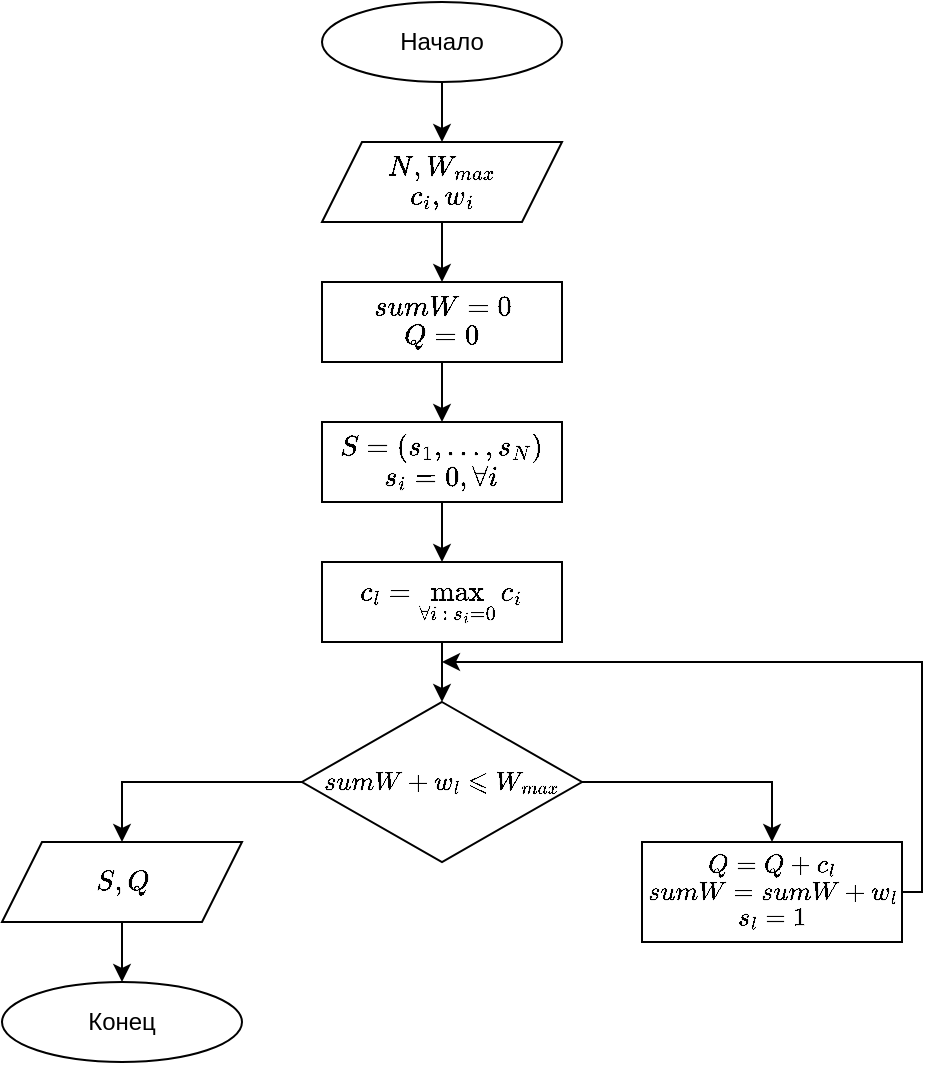 <mxfile version="20.6.2" type="device"><diagram id="C5RBs43oDa-KdzZeNtuy" name="Page-1"><mxGraphModel dx="561" dy="728" grid="1" gridSize="10" guides="1" tooltips="1" connect="1" arrows="1" fold="1" page="1" pageScale="1" pageWidth="827" pageHeight="1169" math="1" shadow="0"><root><mxCell id="WIyWlLk6GJQsqaUBKTNV-0"/><mxCell id="WIyWlLk6GJQsqaUBKTNV-1" parent="WIyWlLk6GJQsqaUBKTNV-0"/><mxCell id="JA8SE-zH-Myi5H22iHN5-4" style="edgeStyle=orthogonalEdgeStyle;rounded=0;orthogonalLoop=1;jettySize=auto;html=1;entryX=0.5;entryY=0;entryDx=0;entryDy=0;" parent="WIyWlLk6GJQsqaUBKTNV-1" source="JA8SE-zH-Myi5H22iHN5-0" edge="1"><mxGeometry relative="1" as="geometry"><mxPoint x="260" y="110" as="targetPoint"/></mxGeometry></mxCell><mxCell id="JA8SE-zH-Myi5H22iHN5-0" value="Начало" style="ellipse;whiteSpace=wrap;html=1;" parent="WIyWlLk6GJQsqaUBKTNV-1" vertex="1"><mxGeometry x="200" y="40" width="120" height="40" as="geometry"/></mxCell><mxCell id="JA8SE-zH-Myi5H22iHN5-5" style="edgeStyle=orthogonalEdgeStyle;rounded=0;orthogonalLoop=1;jettySize=auto;html=1;entryX=0.5;entryY=0;entryDx=0;entryDy=0;" parent="WIyWlLk6GJQsqaUBKTNV-1" target="JA8SE-zH-Myi5H22iHN5-2" edge="1"><mxGeometry relative="1" as="geometry"><mxPoint x="260" y="150" as="sourcePoint"/></mxGeometry></mxCell><mxCell id="JA8SE-zH-Myi5H22iHN5-6" style="edgeStyle=orthogonalEdgeStyle;rounded=0;orthogonalLoop=1;jettySize=auto;html=1;entryX=0.5;entryY=0;entryDx=0;entryDy=0;" parent="WIyWlLk6GJQsqaUBKTNV-1" source="JA8SE-zH-Myi5H22iHN5-2" target="JA8SE-zH-Myi5H22iHN5-3" edge="1"><mxGeometry relative="1" as="geometry"/></mxCell><mxCell id="JA8SE-zH-Myi5H22iHN5-2" value="\( sumW = 0 \)&lt;br&gt;\( Q = 0 \)" style="rounded=0;whiteSpace=wrap;html=1;" parent="WIyWlLk6GJQsqaUBKTNV-1" vertex="1"><mxGeometry x="200" y="180" width="120" height="40" as="geometry"/></mxCell><mxCell id="JA8SE-zH-Myi5H22iHN5-8" style="edgeStyle=orthogonalEdgeStyle;rounded=0;orthogonalLoop=1;jettySize=auto;html=1;entryX=0.5;entryY=0;entryDx=0;entryDy=0;" parent="WIyWlLk6GJQsqaUBKTNV-1" source="JA8SE-zH-Myi5H22iHN5-3" target="JA8SE-zH-Myi5H22iHN5-7" edge="1"><mxGeometry relative="1" as="geometry"/></mxCell><mxCell id="JA8SE-zH-Myi5H22iHN5-3" value="\(S = (s_1, \ldots, s_N) \)&lt;br&gt;\( s_i = 0, \forall i \)" style="rounded=0;whiteSpace=wrap;html=1;" parent="WIyWlLk6GJQsqaUBKTNV-1" vertex="1"><mxGeometry x="200" y="250" width="120" height="40" as="geometry"/></mxCell><mxCell id="JA8SE-zH-Myi5H22iHN5-10" style="edgeStyle=orthogonalEdgeStyle;rounded=0;orthogonalLoop=1;jettySize=auto;html=1;entryX=0.5;entryY=0;entryDx=0;entryDy=0;fontSize=11;" parent="WIyWlLk6GJQsqaUBKTNV-1" source="JA8SE-zH-Myi5H22iHN5-7" target="JA8SE-zH-Myi5H22iHN5-9" edge="1"><mxGeometry relative="1" as="geometry"/></mxCell><mxCell id="JA8SE-zH-Myi5H22iHN5-7" value="$$ c_l = \max_{\forall i ~:~ s_i = 0} c_i $$" style="rounded=0;whiteSpace=wrap;html=1;" parent="WIyWlLk6GJQsqaUBKTNV-1" vertex="1"><mxGeometry x="200" y="320" width="120" height="40" as="geometry"/></mxCell><mxCell id="JA8SE-zH-Myi5H22iHN5-12" value="" style="edgeStyle=orthogonalEdgeStyle;rounded=0;orthogonalLoop=1;jettySize=auto;html=1;fontSize=11;entryX=0.5;entryY=0;entryDx=0;entryDy=0;" parent="WIyWlLk6GJQsqaUBKTNV-1" source="JA8SE-zH-Myi5H22iHN5-9" target="JA8SE-zH-Myi5H22iHN5-11" edge="1"><mxGeometry relative="1" as="geometry"/></mxCell><mxCell id="RUgPRPPWSQiQ4KIHXmti-1" style="edgeStyle=orthogonalEdgeStyle;rounded=0;orthogonalLoop=1;jettySize=auto;html=1;entryX=0.5;entryY=0;entryDx=0;entryDy=0;exitX=0;exitY=0.5;exitDx=0;exitDy=0;exitPerimeter=0;" edge="1" parent="WIyWlLk6GJQsqaUBKTNV-1" source="JA8SE-zH-Myi5H22iHN5-9" target="RUgPRPPWSQiQ4KIHXmti-2"><mxGeometry relative="1" as="geometry"><mxPoint x="160" y="480" as="targetPoint"/></mxGeometry></mxCell><mxCell id="JA8SE-zH-Myi5H22iHN5-9" value="\( sumW + w_l \leqslant W_{max} \)" style="rhombus;whiteSpace=wrap;html=1;fontSize=11;" parent="WIyWlLk6GJQsqaUBKTNV-1" vertex="1"><mxGeometry x="190" y="390" width="140" height="80" as="geometry"/></mxCell><mxCell id="RUgPRPPWSQiQ4KIHXmti-0" style="edgeStyle=orthogonalEdgeStyle;rounded=0;orthogonalLoop=1;jettySize=auto;html=1;exitX=1;exitY=0.5;exitDx=0;exitDy=0;" edge="1" parent="WIyWlLk6GJQsqaUBKTNV-1" source="JA8SE-zH-Myi5H22iHN5-11"><mxGeometry relative="1" as="geometry"><mxPoint x="260" y="370" as="targetPoint"/><Array as="points"><mxPoint x="500" y="485"/><mxPoint x="500" y="370"/></Array></mxGeometry></mxCell><mxCell id="JA8SE-zH-Myi5H22iHN5-11" value="\( Q = Q + c_l \)&lt;br&gt;\( sumW = sumW + w_l \)&lt;br&gt;\( s_l = 1 \)" style="whiteSpace=wrap;html=1;fontSize=11;" parent="WIyWlLk6GJQsqaUBKTNV-1" vertex="1"><mxGeometry x="360" y="460" width="130" height="50" as="geometry"/></mxCell><mxCell id="RUgPRPPWSQiQ4KIHXmti-7" value="" style="edgeStyle=orthogonalEdgeStyle;rounded=0;orthogonalLoop=1;jettySize=auto;html=1;" edge="1" parent="WIyWlLk6GJQsqaUBKTNV-1" source="RUgPRPPWSQiQ4KIHXmti-2" target="RUgPRPPWSQiQ4KIHXmti-6"><mxGeometry relative="1" as="geometry"/></mxCell><mxCell id="RUgPRPPWSQiQ4KIHXmti-2" value="\( S, Q \)" style="shape=parallelogram;perimeter=parallelogramPerimeter;whiteSpace=wrap;html=1;fixedSize=1;" vertex="1" parent="WIyWlLk6GJQsqaUBKTNV-1"><mxGeometry x="40" y="460" width="120" height="40" as="geometry"/></mxCell><mxCell id="RUgPRPPWSQiQ4KIHXmti-3" value="\( N, W_{max} \)&lt;br&gt;\( c_i, w_i \)" style="shape=parallelogram;perimeter=parallelogramPerimeter;whiteSpace=wrap;html=1;fixedSize=1;" vertex="1" parent="WIyWlLk6GJQsqaUBKTNV-1"><mxGeometry x="200" y="110" width="120" height="40" as="geometry"/></mxCell><mxCell id="RUgPRPPWSQiQ4KIHXmti-6" value="Конец" style="ellipse;whiteSpace=wrap;html=1;" vertex="1" parent="WIyWlLk6GJQsqaUBKTNV-1"><mxGeometry x="40" y="530" width="120" height="40" as="geometry"/></mxCell></root></mxGraphModel></diagram></mxfile>